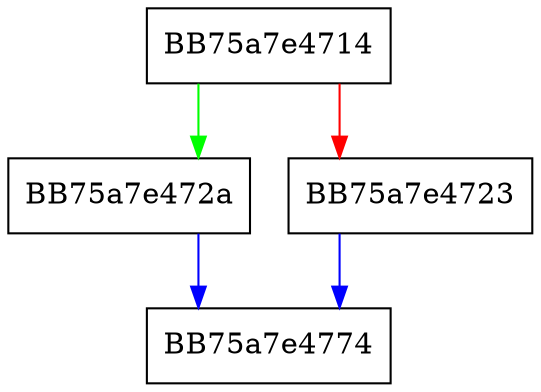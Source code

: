 digraph RemoveAll {
  node [shape="box"];
  graph [splines=ortho];
  BB75a7e4714 -> BB75a7e472a [color="green"];
  BB75a7e4714 -> BB75a7e4723 [color="red"];
  BB75a7e4723 -> BB75a7e4774 [color="blue"];
  BB75a7e472a -> BB75a7e4774 [color="blue"];
}
